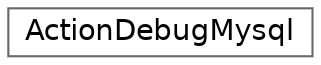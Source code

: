 digraph "Graphical Class Hierarchy"
{
 // LATEX_PDF_SIZE
  bgcolor="transparent";
  edge [fontname=Helvetica,fontsize=14,labelfontname=Helvetica,labelfontsize=14];
  node [fontname=Helvetica,fontsize=14,shape=box,height=0.2,width=0.4];
  rankdir="LR";
  Node0 [id="Node000000",label="ActionDebugMysql",height=0.2,width=0.4,color="grey40", fillcolor="white", style="filled",URL="$d0/ddc/classActionDebugMysql.html",tooltip=" "];
}
